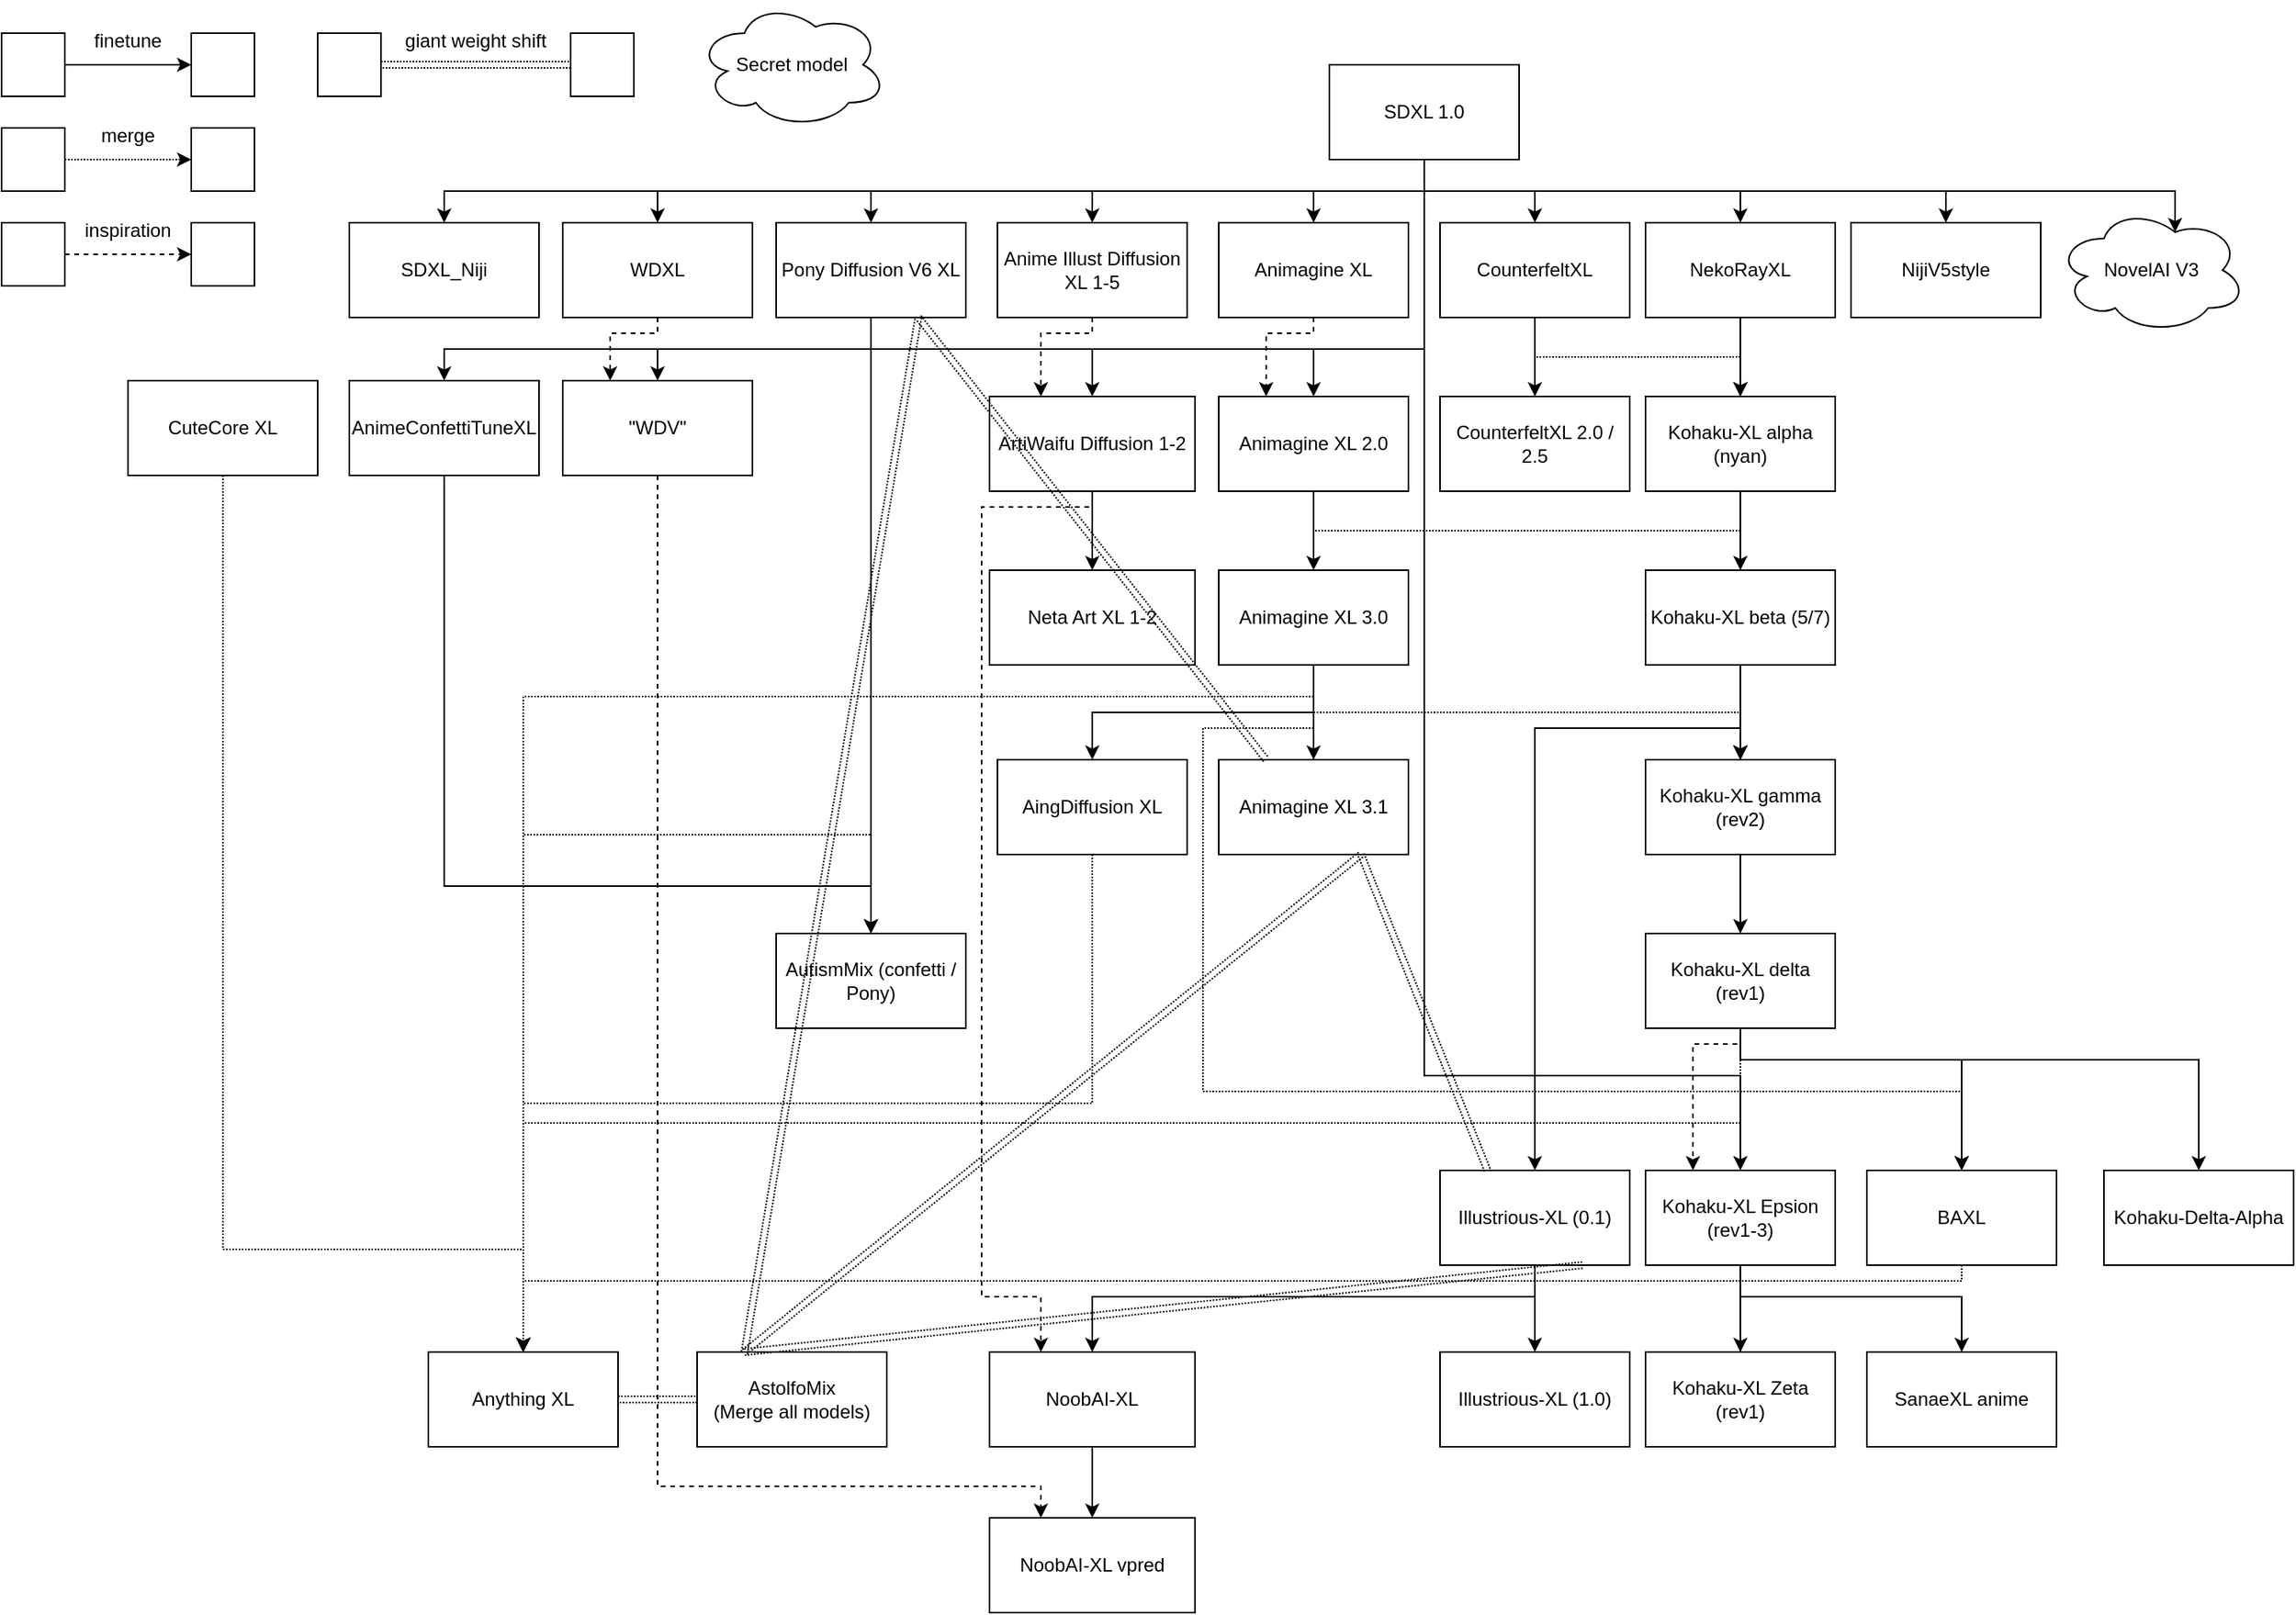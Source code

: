 <mxfile version="24.7.17">
  <diagram id="m0Ob3QLjGS2blMZskuCH" name="Page-1">
    <mxGraphModel dx="1195" dy="650" grid="1" gridSize="10" guides="1" tooltips="1" connect="1" arrows="1" fold="1" page="1" pageScale="1" pageWidth="827" pageHeight="1169" math="0" shadow="0">
      <root>
        <mxCell id="0" />
        <mxCell id="1" parent="0" />
        <mxCell id="HQqBabSzF38mMjsHobWB-1" value="Neta Art XL 1-2" style="rounded=0;whiteSpace=wrap;html=1;" vertex="1" parent="1">
          <mxGeometry x="665" y="360" width="130" height="60" as="geometry" />
        </mxCell>
        <mxCell id="ceStB5Z2nyG-vY0FfexK-5" style="edgeStyle=orthogonalEdgeStyle;rounded=0;orthogonalLoop=1;jettySize=auto;html=1;exitX=0.5;exitY=1;exitDx=0;exitDy=0;entryX=0.5;entryY=0;entryDx=0;entryDy=0;" parent="1" source="ceStB5Z2nyG-vY0FfexK-1" target="ceStB5Z2nyG-vY0FfexK-2" edge="1">
          <mxGeometry relative="1" as="geometry" />
        </mxCell>
        <mxCell id="ceStB5Z2nyG-vY0FfexK-6" style="edgeStyle=orthogonalEdgeStyle;rounded=0;orthogonalLoop=1;jettySize=auto;html=1;exitX=0.5;exitY=1;exitDx=0;exitDy=0;entryX=0.5;entryY=0;entryDx=0;entryDy=0;" parent="1" source="ceStB5Z2nyG-vY0FfexK-1" target="ceStB5Z2nyG-vY0FfexK-3" edge="1">
          <mxGeometry relative="1" as="geometry">
            <mxPoint x="970" y="100" as="sourcePoint" />
          </mxGeometry>
        </mxCell>
        <mxCell id="ceStB5Z2nyG-vY0FfexK-7" style="edgeStyle=orthogonalEdgeStyle;rounded=0;orthogonalLoop=1;jettySize=auto;html=1;exitX=0.5;exitY=1;exitDx=0;exitDy=0;entryX=0.5;entryY=0;entryDx=0;entryDy=0;" parent="1" source="ceStB5Z2nyG-vY0FfexK-1" target="ceStB5Z2nyG-vY0FfexK-4" edge="1">
          <mxGeometry relative="1" as="geometry" />
        </mxCell>
        <mxCell id="ceStB5Z2nyG-vY0FfexK-9" style="edgeStyle=orthogonalEdgeStyle;rounded=0;orthogonalLoop=1;jettySize=auto;html=1;exitX=0.5;exitY=1;exitDx=0;exitDy=0;entryX=0.5;entryY=0;entryDx=0;entryDy=0;" parent="1" source="ceStB5Z2nyG-vY0FfexK-1" target="ceStB5Z2nyG-vY0FfexK-8" edge="1">
          <mxGeometry relative="1" as="geometry">
            <mxPoint x="970" y="100" as="sourcePoint" />
          </mxGeometry>
        </mxCell>
        <mxCell id="ceStB5Z2nyG-vY0FfexK-17" style="edgeStyle=orthogonalEdgeStyle;rounded=0;orthogonalLoop=1;jettySize=auto;html=1;exitX=0.5;exitY=1;exitDx=0;exitDy=0;entryX=0.5;entryY=0;entryDx=0;entryDy=0;" parent="1" source="ceStB5Z2nyG-vY0FfexK-1" target="ceStB5Z2nyG-vY0FfexK-10" edge="1">
          <mxGeometry relative="1" as="geometry" />
        </mxCell>
        <mxCell id="ceStB5Z2nyG-vY0FfexK-21" style="edgeStyle=orthogonalEdgeStyle;rounded=0;orthogonalLoop=1;jettySize=auto;html=1;exitX=0.5;exitY=1;exitDx=0;exitDy=0;entryX=0.5;entryY=0;entryDx=0;entryDy=0;" parent="1" source="ceStB5Z2nyG-vY0FfexK-1" target="ceStB5Z2nyG-vY0FfexK-18" edge="1">
          <mxGeometry relative="1" as="geometry">
            <mxPoint x="970" y="100" as="sourcePoint" />
            <Array as="points">
              <mxPoint x="940" y="120" />
              <mxPoint x="1010" y="120" />
            </Array>
          </mxGeometry>
        </mxCell>
        <mxCell id="ceStB5Z2nyG-vY0FfexK-31" style="edgeStyle=orthogonalEdgeStyle;rounded=0;orthogonalLoop=1;jettySize=auto;html=1;exitX=0.5;exitY=1;exitDx=0;exitDy=0;entryX=0.5;entryY=0;entryDx=0;entryDy=0;" parent="1" source="ceStB5Z2nyG-vY0FfexK-1" target="ceStB5Z2nyG-vY0FfexK-29" edge="1">
          <mxGeometry relative="1" as="geometry">
            <Array as="points">
              <mxPoint x="940" y="220" />
              <mxPoint x="730" y="220" />
            </Array>
          </mxGeometry>
        </mxCell>
        <mxCell id="ceStB5Z2nyG-vY0FfexK-32" style="edgeStyle=orthogonalEdgeStyle;rounded=0;orthogonalLoop=1;jettySize=auto;html=1;exitX=0.5;exitY=1;exitDx=0;exitDy=0;entryX=0.5;entryY=0;entryDx=0;entryDy=0;" parent="1" source="ceStB5Z2nyG-vY0FfexK-1" target="ceStB5Z2nyG-vY0FfexK-27" edge="1">
          <mxGeometry relative="1" as="geometry" />
        </mxCell>
        <mxCell id="ceStB5Z2nyG-vY0FfexK-35" style="edgeStyle=orthogonalEdgeStyle;rounded=0;orthogonalLoop=1;jettySize=auto;html=1;exitX=0.5;exitY=1;exitDx=0;exitDy=0;entryX=0.625;entryY=0.2;entryDx=0;entryDy=0;entryPerimeter=0;" parent="1" source="ceStB5Z2nyG-vY0FfexK-1" target="ceStB5Z2nyG-vY0FfexK-88" edge="1">
          <mxGeometry relative="1" as="geometry">
            <mxPoint x="970" y="100" as="sourcePoint" />
            <mxPoint x="1405.0" y="140" as="targetPoint" />
            <Array as="points">
              <mxPoint x="940" y="120" />
              <mxPoint x="1415" y="120" />
            </Array>
          </mxGeometry>
        </mxCell>
        <mxCell id="ceStB5Z2nyG-vY0FfexK-41" style="edgeStyle=orthogonalEdgeStyle;rounded=0;orthogonalLoop=1;jettySize=auto;html=1;exitX=0.5;exitY=1;exitDx=0;exitDy=0;entryX=0.5;entryY=0;entryDx=0;entryDy=0;" parent="1" source="ceStB5Z2nyG-vY0FfexK-1" target="ceStB5Z2nyG-vY0FfexK-40" edge="1">
          <mxGeometry relative="1" as="geometry" />
        </mxCell>
        <mxCell id="ceStB5Z2nyG-vY0FfexK-47" style="edgeStyle=orthogonalEdgeStyle;rounded=0;orthogonalLoop=1;jettySize=auto;html=1;exitX=0.5;exitY=1;exitDx=0;exitDy=0;entryX=0.5;entryY=0;entryDx=0;entryDy=0;" parent="1" source="ceStB5Z2nyG-vY0FfexK-1" target="ceStB5Z2nyG-vY0FfexK-42" edge="1">
          <mxGeometry relative="1" as="geometry">
            <Array as="points">
              <mxPoint x="940" y="220" />
              <mxPoint x="455" y="220" />
            </Array>
          </mxGeometry>
        </mxCell>
        <mxCell id="ceStB5Z2nyG-vY0FfexK-76" style="edgeStyle=orthogonalEdgeStyle;rounded=0;orthogonalLoop=1;jettySize=auto;html=1;exitX=0.5;exitY=1;exitDx=0;exitDy=0;entryX=0.5;entryY=0;entryDx=0;entryDy=0;" parent="1" source="ceStB5Z2nyG-vY0FfexK-1" target="ceStB5Z2nyG-vY0FfexK-74" edge="1">
          <mxGeometry relative="1" as="geometry">
            <Array as="points">
              <mxPoint x="940" y="680" />
              <mxPoint x="1140" y="680" />
            </Array>
          </mxGeometry>
        </mxCell>
        <mxCell id="ceStB5Z2nyG-vY0FfexK-84" style="edgeStyle=orthogonalEdgeStyle;rounded=0;orthogonalLoop=1;jettySize=auto;html=1;exitX=0.5;exitY=1;exitDx=0;exitDy=0;entryX=0.5;entryY=0;entryDx=0;entryDy=0;" parent="1" source="ceStB5Z2nyG-vY0FfexK-1" target="ceStB5Z2nyG-vY0FfexK-82" edge="1">
          <mxGeometry relative="1" as="geometry">
            <Array as="points">
              <mxPoint x="940" y="220" />
              <mxPoint x="320" y="220" />
            </Array>
          </mxGeometry>
        </mxCell>
        <mxCell id="ceStB5Z2nyG-vY0FfexK-1" value="SDXL 1.0" style="rounded=0;whiteSpace=wrap;html=1;" parent="1" vertex="1">
          <mxGeometry x="880" y="40" width="120" height="60" as="geometry" />
        </mxCell>
        <mxCell id="ceStB5Z2nyG-vY0FfexK-2" value="SDXL_Niji" style="rounded=0;whiteSpace=wrap;html=1;" parent="1" vertex="1">
          <mxGeometry x="260" y="140" width="120" height="60" as="geometry" />
        </mxCell>
        <mxCell id="ceStB5Z2nyG-vY0FfexK-3" value="NijiV5style" style="rounded=0;whiteSpace=wrap;html=1;" parent="1" vertex="1">
          <mxGeometry x="1210" y="140" width="120" height="60" as="geometry" />
        </mxCell>
        <mxCell id="ceStB5Z2nyG-vY0FfexK-65" style="edgeStyle=orthogonalEdgeStyle;rounded=0;orthogonalLoop=1;jettySize=auto;html=1;exitX=0.5;exitY=1;exitDx=0;exitDy=0;entryX=0.5;entryY=0;entryDx=0;entryDy=0;dashed=1;dashPattern=1 1;" parent="1" source="ceStB5Z2nyG-vY0FfexK-4" target="ceStB5Z2nyG-vY0FfexK-58" edge="1">
          <mxGeometry relative="1" as="geometry" />
        </mxCell>
        <mxCell id="ceStB5Z2nyG-vY0FfexK-73" style="edgeStyle=orthogonalEdgeStyle;rounded=0;orthogonalLoop=1;jettySize=auto;html=1;exitX=0.5;exitY=1;exitDx=0;exitDy=0;entryX=0.5;entryY=0;entryDx=0;entryDy=0;" parent="1" source="ceStB5Z2nyG-vY0FfexK-4" target="ceStB5Z2nyG-vY0FfexK-72" edge="1">
          <mxGeometry relative="1" as="geometry" />
        </mxCell>
        <mxCell id="ceStB5Z2nyG-vY0FfexK-4" value="Pony Diffusion V6 XL" style="rounded=0;whiteSpace=wrap;html=1;" parent="1" vertex="1">
          <mxGeometry x="530" y="140" width="120" height="60" as="geometry" />
        </mxCell>
        <mxCell id="ceStB5Z2nyG-vY0FfexK-25" style="edgeStyle=orthogonalEdgeStyle;rounded=0;orthogonalLoop=1;jettySize=auto;html=1;exitX=0.5;exitY=1;exitDx=0;exitDy=0;entryX=0.5;entryY=0;entryDx=0;entryDy=0;" parent="1" source="ceStB5Z2nyG-vY0FfexK-8" target="ceStB5Z2nyG-vY0FfexK-24" edge="1">
          <mxGeometry relative="1" as="geometry" />
        </mxCell>
        <mxCell id="ceStB5Z2nyG-vY0FfexK-8" value="NekoRayXL" style="rounded=0;whiteSpace=wrap;html=1;" parent="1" vertex="1">
          <mxGeometry x="1080" y="140" width="120" height="60" as="geometry" />
        </mxCell>
        <mxCell id="ceStB5Z2nyG-vY0FfexK-14" style="edgeStyle=orthogonalEdgeStyle;rounded=0;orthogonalLoop=1;jettySize=auto;html=1;exitX=0.5;exitY=1;exitDx=0;exitDy=0;entryX=0.5;entryY=0;entryDx=0;entryDy=0;" parent="1" source="ceStB5Z2nyG-vY0FfexK-1" target="ceStB5Z2nyG-vY0FfexK-11" edge="1">
          <mxGeometry relative="1" as="geometry">
            <Array as="points">
              <mxPoint x="940" y="220" />
              <mxPoint x="870" y="220" />
            </Array>
          </mxGeometry>
        </mxCell>
        <mxCell id="ceStB5Z2nyG-vY0FfexK-28" style="edgeStyle=orthogonalEdgeStyle;rounded=0;orthogonalLoop=1;jettySize=auto;html=1;exitX=0.5;exitY=1;exitDx=0;exitDy=0;entryX=0.25;entryY=0;entryDx=0;entryDy=0;dashed=1;" parent="1" source="ceStB5Z2nyG-vY0FfexK-10" target="ceStB5Z2nyG-vY0FfexK-11" edge="1">
          <mxGeometry relative="1" as="geometry">
            <Array as="points">
              <mxPoint x="870" y="210" />
              <mxPoint x="840" y="210" />
            </Array>
          </mxGeometry>
        </mxCell>
        <mxCell id="ceStB5Z2nyG-vY0FfexK-10" value="Animagine XL" style="rounded=0;whiteSpace=wrap;html=1;" parent="1" vertex="1">
          <mxGeometry x="810" y="140" width="120" height="60" as="geometry" />
        </mxCell>
        <mxCell id="ceStB5Z2nyG-vY0FfexK-15" style="edgeStyle=orthogonalEdgeStyle;rounded=0;orthogonalLoop=1;jettySize=auto;html=1;exitX=0.5;exitY=1;exitDx=0;exitDy=0;entryX=0.5;entryY=0;entryDx=0;entryDy=0;" parent="1" source="ceStB5Z2nyG-vY0FfexK-11" target="ceStB5Z2nyG-vY0FfexK-12" edge="1">
          <mxGeometry relative="1" as="geometry" />
        </mxCell>
        <mxCell id="ceStB5Z2nyG-vY0FfexK-53" style="edgeStyle=orthogonalEdgeStyle;rounded=0;orthogonalLoop=1;jettySize=auto;html=1;exitX=0.5;exitY=1;exitDx=0;exitDy=0;entryX=0.5;entryY=0;entryDx=0;entryDy=0;startArrow=none;" parent="1" source="ceStB5Z2nyG-vY0FfexK-48" target="ceStB5Z2nyG-vY0FfexK-51" edge="1">
          <mxGeometry relative="1" as="geometry" />
        </mxCell>
        <mxCell id="ceStB5Z2nyG-vY0FfexK-11" value="Animagine XL 2.0" style="rounded=0;whiteSpace=wrap;html=1;" parent="1" vertex="1">
          <mxGeometry x="810" y="250" width="120" height="60" as="geometry" />
        </mxCell>
        <mxCell id="ceStB5Z2nyG-vY0FfexK-16" style="edgeStyle=orthogonalEdgeStyle;rounded=0;orthogonalLoop=1;jettySize=auto;html=1;exitX=0.5;exitY=1;exitDx=0;exitDy=0;entryX=0.5;entryY=0;entryDx=0;entryDy=0;" parent="1" source="ceStB5Z2nyG-vY0FfexK-12" target="ceStB5Z2nyG-vY0FfexK-13" edge="1">
          <mxGeometry relative="1" as="geometry" />
        </mxCell>
        <mxCell id="ceStB5Z2nyG-vY0FfexK-54" style="edgeStyle=orthogonalEdgeStyle;rounded=0;orthogonalLoop=1;jettySize=auto;html=1;exitX=0.5;exitY=1;exitDx=0;exitDy=0;entryX=0.5;entryY=0;entryDx=0;entryDy=0;dashed=1;dashPattern=1 1;" parent="1" source="ceStB5Z2nyG-vY0FfexK-12" target="ceStB5Z2nyG-vY0FfexK-51" edge="1">
          <mxGeometry relative="1" as="geometry" />
        </mxCell>
        <mxCell id="ceStB5Z2nyG-vY0FfexK-61" style="edgeStyle=orthogonalEdgeStyle;rounded=0;orthogonalLoop=1;jettySize=auto;html=1;exitX=0.5;exitY=1;exitDx=0;exitDy=0;entryX=0.5;entryY=0;entryDx=0;entryDy=0;" parent="1" source="ceStB5Z2nyG-vY0FfexK-12" target="ceStB5Z2nyG-vY0FfexK-59" edge="1">
          <mxGeometry relative="1" as="geometry" />
        </mxCell>
        <mxCell id="ceStB5Z2nyG-vY0FfexK-71" style="edgeStyle=orthogonalEdgeStyle;rounded=0;orthogonalLoop=1;jettySize=auto;html=1;exitX=0.5;exitY=1;exitDx=0;exitDy=0;entryX=0.5;entryY=0;entryDx=0;entryDy=0;dashed=1;dashPattern=1 1;" parent="1" source="ceStB5Z2nyG-vY0FfexK-12" target="ceStB5Z2nyG-vY0FfexK-68" edge="1">
          <mxGeometry relative="1" as="geometry">
            <Array as="points">
              <mxPoint x="870" y="460" />
              <mxPoint x="800" y="460" />
              <mxPoint x="800" y="690" />
              <mxPoint x="1280" y="690" />
            </Array>
          </mxGeometry>
        </mxCell>
        <mxCell id="ceStB5Z2nyG-vY0FfexK-12" value="Animagine XL 3.0" style="rounded=0;whiteSpace=wrap;html=1;" parent="1" vertex="1">
          <mxGeometry x="810" y="360" width="120" height="60" as="geometry" />
        </mxCell>
        <mxCell id="ceStB5Z2nyG-vY0FfexK-22" style="edgeStyle=orthogonalEdgeStyle;rounded=0;orthogonalLoop=1;jettySize=auto;html=1;exitX=0.5;exitY=1;exitDx=0;exitDy=0;entryX=0.5;entryY=0;entryDx=0;entryDy=0;" parent="1" source="ceStB5Z2nyG-vY0FfexK-18" target="ceStB5Z2nyG-vY0FfexK-19" edge="1">
          <mxGeometry relative="1" as="geometry" />
        </mxCell>
        <mxCell id="ceStB5Z2nyG-vY0FfexK-26" style="edgeStyle=orthogonalEdgeStyle;rounded=0;orthogonalLoop=1;jettySize=auto;html=1;exitX=0.5;exitY=1;exitDx=0;exitDy=0;entryX=0.5;entryY=0;entryDx=0;entryDy=0;dashed=1;dashPattern=1 1;" parent="1" source="ceStB5Z2nyG-vY0FfexK-18" target="ceStB5Z2nyG-vY0FfexK-24" edge="1">
          <mxGeometry relative="1" as="geometry">
            <mxPoint x="1290" y="560" as="targetPoint" />
          </mxGeometry>
        </mxCell>
        <mxCell id="ceStB5Z2nyG-vY0FfexK-18" value="CounterfeltXL" style="rounded=0;whiteSpace=wrap;html=1;" parent="1" vertex="1">
          <mxGeometry x="950" y="140" width="120" height="60" as="geometry" />
        </mxCell>
        <mxCell id="ceStB5Z2nyG-vY0FfexK-19" value="CounterfeltXL 2.0 / 2.5" style="rounded=0;whiteSpace=wrap;html=1;" parent="1" vertex="1">
          <mxGeometry x="950" y="250" width="120" height="60" as="geometry" />
        </mxCell>
        <mxCell id="ceStB5Z2nyG-vY0FfexK-49" style="edgeStyle=orthogonalEdgeStyle;rounded=0;orthogonalLoop=1;jettySize=auto;html=1;exitX=0.5;exitY=1;exitDx=0;exitDy=0;" parent="1" source="ceStB5Z2nyG-vY0FfexK-24" target="ceStB5Z2nyG-vY0FfexK-48" edge="1">
          <mxGeometry relative="1" as="geometry" />
        </mxCell>
        <mxCell id="ceStB5Z2nyG-vY0FfexK-24" value="Kohaku-XL alpha (nyan)" style="rounded=0;whiteSpace=wrap;html=1;" parent="1" vertex="1">
          <mxGeometry x="1080" y="250" width="120" height="60" as="geometry" />
        </mxCell>
        <mxCell id="ceStB5Z2nyG-vY0FfexK-30" style="edgeStyle=orthogonalEdgeStyle;rounded=0;orthogonalLoop=1;jettySize=auto;html=1;exitX=0.5;exitY=1;exitDx=0;exitDy=0;entryX=0.25;entryY=0;entryDx=0;entryDy=0;dashed=1;" parent="1" source="ceStB5Z2nyG-vY0FfexK-27" target="ceStB5Z2nyG-vY0FfexK-29" edge="1">
          <mxGeometry relative="1" as="geometry">
            <Array as="points">
              <mxPoint x="730" y="210" />
              <mxPoint x="698" y="210" />
            </Array>
          </mxGeometry>
        </mxCell>
        <mxCell id="ceStB5Z2nyG-vY0FfexK-27" value="Anime Illust Diffusion XL 1-5" style="rounded=0;whiteSpace=wrap;html=1;" parent="1" vertex="1">
          <mxGeometry x="670" y="140" width="120" height="60" as="geometry" />
        </mxCell>
        <mxCell id="ceStB5Z2nyG-vY0FfexK-39" style="edgeStyle=orthogonalEdgeStyle;rounded=0;orthogonalLoop=1;jettySize=auto;html=1;exitX=0.5;exitY=1;exitDx=0;exitDy=0;entryX=0.25;entryY=0;entryDx=0;entryDy=0;dashed=1;" parent="1" source="ceStB5Z2nyG-vY0FfexK-29" target="ceStB5Z2nyG-vY0FfexK-33" edge="1">
          <mxGeometry relative="1" as="geometry">
            <Array as="points">
              <mxPoint x="730" y="320" />
              <mxPoint x="660" y="320" />
              <mxPoint x="660" y="820" />
              <mxPoint x="698" y="820" />
            </Array>
          </mxGeometry>
        </mxCell>
        <mxCell id="HQqBabSzF38mMjsHobWB-6" style="edgeStyle=orthogonalEdgeStyle;rounded=0;orthogonalLoop=1;jettySize=auto;html=1;exitX=0.5;exitY=1;exitDx=0;exitDy=0;entryX=0.5;entryY=0;entryDx=0;entryDy=0;" edge="1" parent="1" source="ceStB5Z2nyG-vY0FfexK-29" target="HQqBabSzF38mMjsHobWB-1">
          <mxGeometry relative="1" as="geometry" />
        </mxCell>
        <mxCell id="ceStB5Z2nyG-vY0FfexK-29" value="ArtiWaifu Diffusion 1-2" style="rounded=0;whiteSpace=wrap;html=1;" parent="1" vertex="1">
          <mxGeometry x="665" y="250" width="130" height="60" as="geometry" />
        </mxCell>
        <mxCell id="ceStB5Z2nyG-vY0FfexK-45" style="edgeStyle=orthogonalEdgeStyle;rounded=0;orthogonalLoop=1;jettySize=auto;html=1;exitX=0.5;exitY=1;exitDx=0;exitDy=0;entryX=0.5;entryY=0;entryDx=0;entryDy=0;" parent="1" source="ceStB5Z2nyG-vY0FfexK-33" target="ceStB5Z2nyG-vY0FfexK-44" edge="1">
          <mxGeometry relative="1" as="geometry" />
        </mxCell>
        <mxCell id="ceStB5Z2nyG-vY0FfexK-33" value="NoobAI-XL" style="rounded=0;whiteSpace=wrap;html=1;" parent="1" vertex="1">
          <mxGeometry x="665" y="855" width="130" height="60" as="geometry" />
        </mxCell>
        <mxCell id="ceStB5Z2nyG-vY0FfexK-37" style="edgeStyle=orthogonalEdgeStyle;rounded=0;orthogonalLoop=1;jettySize=auto;html=1;exitX=0.5;exitY=1;exitDx=0;exitDy=0;entryX=0.5;entryY=0;entryDx=0;entryDy=0;" parent="1" source="ceStB5Z2nyG-vY0FfexK-36" target="ceStB5Z2nyG-vY0FfexK-33" edge="1">
          <mxGeometry relative="1" as="geometry">
            <Array as="points">
              <mxPoint x="1010" y="820" />
              <mxPoint x="730" y="820" />
            </Array>
          </mxGeometry>
        </mxCell>
        <mxCell id="HQqBabSzF38mMjsHobWB-5" style="edgeStyle=orthogonalEdgeStyle;rounded=0;orthogonalLoop=1;jettySize=auto;html=1;exitX=0.5;exitY=1;exitDx=0;exitDy=0;entryX=0.5;entryY=0;entryDx=0;entryDy=0;" edge="1" parent="1" source="ceStB5Z2nyG-vY0FfexK-36" target="HQqBabSzF38mMjsHobWB-4">
          <mxGeometry relative="1" as="geometry" />
        </mxCell>
        <mxCell id="ceStB5Z2nyG-vY0FfexK-36" value="&lt;div&gt;Illustrious-XL (0.1)&lt;/div&gt;" style="rounded=0;whiteSpace=wrap;html=1;" parent="1" vertex="1">
          <mxGeometry x="950" y="740" width="120" height="60" as="geometry" />
        </mxCell>
        <mxCell id="ceStB5Z2nyG-vY0FfexK-43" style="edgeStyle=orthogonalEdgeStyle;rounded=0;orthogonalLoop=1;jettySize=auto;html=1;exitX=0.5;exitY=1;exitDx=0;exitDy=0;entryX=0.25;entryY=0;entryDx=0;entryDy=0;dashed=1;" parent="1" source="ceStB5Z2nyG-vY0FfexK-40" target="ceStB5Z2nyG-vY0FfexK-42" edge="1">
          <mxGeometry relative="1" as="geometry">
            <Array as="points">
              <mxPoint x="455" y="210" />
              <mxPoint x="425" y="210" />
            </Array>
          </mxGeometry>
        </mxCell>
        <mxCell id="ceStB5Z2nyG-vY0FfexK-40" value="WDXL" style="rounded=0;whiteSpace=wrap;html=1;" parent="1" vertex="1">
          <mxGeometry x="395" y="140" width="120" height="60" as="geometry" />
        </mxCell>
        <mxCell id="ceStB5Z2nyG-vY0FfexK-46" style="edgeStyle=orthogonalEdgeStyle;rounded=0;orthogonalLoop=1;jettySize=auto;html=1;exitX=0.5;exitY=1;exitDx=0;exitDy=0;entryX=0.25;entryY=0;entryDx=0;entryDy=0;dashed=1;" parent="1" source="ceStB5Z2nyG-vY0FfexK-42" target="ceStB5Z2nyG-vY0FfexK-44" edge="1">
          <mxGeometry relative="1" as="geometry">
            <Array as="points">
              <mxPoint x="455" y="940" />
              <mxPoint x="698" y="940" />
            </Array>
          </mxGeometry>
        </mxCell>
        <mxCell id="ceStB5Z2nyG-vY0FfexK-42" value="&quot;WDV&quot;" style="rounded=0;whiteSpace=wrap;html=1;" parent="1" vertex="1">
          <mxGeometry x="395" y="240" width="120" height="60" as="geometry" />
        </mxCell>
        <mxCell id="ceStB5Z2nyG-vY0FfexK-44" value="NoobAI-XL vpred" style="rounded=0;whiteSpace=wrap;html=1;" parent="1" vertex="1">
          <mxGeometry x="665" y="960" width="130" height="60" as="geometry" />
        </mxCell>
        <mxCell id="ceStB5Z2nyG-vY0FfexK-50" style="edgeStyle=orthogonalEdgeStyle;rounded=0;orthogonalLoop=1;jettySize=auto;html=1;exitX=0.5;exitY=1;exitDx=0;exitDy=0;entryX=0.5;entryY=0;entryDx=0;entryDy=0;" parent="1" source="ceStB5Z2nyG-vY0FfexK-48" target="ceStB5Z2nyG-vY0FfexK-36" edge="1">
          <mxGeometry relative="1" as="geometry">
            <Array as="points">
              <mxPoint x="1140" y="460" />
              <mxPoint x="1010" y="460" />
            </Array>
          </mxGeometry>
        </mxCell>
        <mxCell id="ceStB5Z2nyG-vY0FfexK-52" style="edgeStyle=orthogonalEdgeStyle;rounded=0;orthogonalLoop=1;jettySize=auto;html=1;exitX=0.5;exitY=1;exitDx=0;exitDy=0;entryX=0.5;entryY=0;entryDx=0;entryDy=0;" parent="1" source="ceStB5Z2nyG-vY0FfexK-48" target="ceStB5Z2nyG-vY0FfexK-51" edge="1">
          <mxGeometry relative="1" as="geometry" />
        </mxCell>
        <mxCell id="ceStB5Z2nyG-vY0FfexK-56" style="edgeStyle=orthogonalEdgeStyle;rounded=0;orthogonalLoop=1;jettySize=auto;html=1;exitX=0.5;exitY=1;exitDx=0;exitDy=0;entryX=0.5;entryY=0;entryDx=0;entryDy=0;" parent="1" source="ceStB5Z2nyG-vY0FfexK-51" target="ceStB5Z2nyG-vY0FfexK-55" edge="1">
          <mxGeometry relative="1" as="geometry" />
        </mxCell>
        <mxCell id="ceStB5Z2nyG-vY0FfexK-51" value="Kohaku-XL gamma (rev2)" style="rounded=0;whiteSpace=wrap;html=1;" parent="1" vertex="1">
          <mxGeometry x="1080" y="480" width="120" height="60" as="geometry" />
        </mxCell>
        <mxCell id="ceStB5Z2nyG-vY0FfexK-70" style="edgeStyle=orthogonalEdgeStyle;rounded=0;orthogonalLoop=1;jettySize=auto;html=1;exitX=0.5;exitY=1;exitDx=0;exitDy=0;entryX=0.5;entryY=0;entryDx=0;entryDy=0;" parent="1" source="ceStB5Z2nyG-vY0FfexK-55" target="ceStB5Z2nyG-vY0FfexK-68" edge="1">
          <mxGeometry relative="1" as="geometry">
            <Array as="points">
              <mxPoint x="1140" y="670" />
              <mxPoint x="1280" y="670" />
            </Array>
          </mxGeometry>
        </mxCell>
        <mxCell id="ceStB5Z2nyG-vY0FfexK-75" style="edgeStyle=orthogonalEdgeStyle;rounded=0;orthogonalLoop=1;jettySize=auto;html=1;exitX=0.5;exitY=1;exitDx=0;exitDy=0;entryX=0.25;entryY=0;entryDx=0;entryDy=0;dashed=1;" parent="1" source="ceStB5Z2nyG-vY0FfexK-55" target="ceStB5Z2nyG-vY0FfexK-74" edge="1">
          <mxGeometry relative="1" as="geometry">
            <Array as="points">
              <mxPoint x="1140" y="660" />
              <mxPoint x="1110" y="660" />
            </Array>
          </mxGeometry>
        </mxCell>
        <mxCell id="ceStB5Z2nyG-vY0FfexK-78" style="edgeStyle=orthogonalEdgeStyle;rounded=0;orthogonalLoop=1;jettySize=auto;html=1;exitX=0.5;exitY=1;exitDx=0;exitDy=0;entryX=0.5;entryY=0;entryDx=0;entryDy=0;startArrow=none;" parent="1" source="ceStB5Z2nyG-vY0FfexK-55" target="ceStB5Z2nyG-vY0FfexK-77" edge="1">
          <mxGeometry relative="1" as="geometry">
            <Array as="points">
              <mxPoint x="1140" y="670" />
              <mxPoint x="1430" y="670" />
            </Array>
          </mxGeometry>
        </mxCell>
        <mxCell id="ceStB5Z2nyG-vY0FfexK-55" value="Kohaku-XL delta (rev1)" style="rounded=0;whiteSpace=wrap;html=1;" parent="1" vertex="1">
          <mxGeometry x="1080" y="590" width="120" height="60" as="geometry" />
        </mxCell>
        <mxCell id="ceStB5Z2nyG-vY0FfexK-58" value="Anything XL" style="rounded=0;whiteSpace=wrap;html=1;" parent="1" vertex="1">
          <mxGeometry x="310" y="855" width="120" height="60" as="geometry" />
        </mxCell>
        <mxCell id="ceStB5Z2nyG-vY0FfexK-63" style="edgeStyle=orthogonalEdgeStyle;rounded=0;orthogonalLoop=1;jettySize=auto;html=1;exitX=0.5;exitY=1;exitDx=0;exitDy=0;entryX=0.5;entryY=0;entryDx=0;entryDy=0;dashed=1;dashPattern=1 1;" parent="1" source="ceStB5Z2nyG-vY0FfexK-59" target="ceStB5Z2nyG-vY0FfexK-58" edge="1">
          <mxGeometry relative="1" as="geometry">
            <mxPoint x="955" y="1055" as="targetPoint" />
          </mxGeometry>
        </mxCell>
        <mxCell id="ceStB5Z2nyG-vY0FfexK-59" value="AingDiffusion XL" style="rounded=0;whiteSpace=wrap;html=1;" parent="1" vertex="1">
          <mxGeometry x="670" y="480" width="120" height="60" as="geometry" />
        </mxCell>
        <mxCell id="ceStB5Z2nyG-vY0FfexK-67" style="edgeStyle=orthogonalEdgeStyle;rounded=0;orthogonalLoop=1;jettySize=auto;html=1;exitX=0.5;exitY=1;exitDx=0;exitDy=0;entryX=0.5;entryY=0;entryDx=0;entryDy=0;dashed=1;dashPattern=1 1;" parent="1" source="ceStB5Z2nyG-vY0FfexK-66" target="ceStB5Z2nyG-vY0FfexK-58" edge="1">
          <mxGeometry relative="1" as="geometry">
            <mxPoint x="955" y="1055" as="targetPoint" />
            <Array as="points">
              <mxPoint x="180" y="790" />
              <mxPoint x="370" y="790" />
            </Array>
          </mxGeometry>
        </mxCell>
        <mxCell id="ceStB5Z2nyG-vY0FfexK-66" value="CuteCore XL" style="rounded=0;whiteSpace=wrap;html=1;" parent="1" vertex="1">
          <mxGeometry x="120" y="240" width="120" height="60" as="geometry" />
        </mxCell>
        <mxCell id="ceStB5Z2nyG-vY0FfexK-69" style="edgeStyle=orthogonalEdgeStyle;rounded=0;orthogonalLoop=1;jettySize=auto;html=1;exitX=0.5;exitY=1;exitDx=0;exitDy=0;entryX=0.5;entryY=0;entryDx=0;entryDy=0;dashed=1;dashPattern=1 1;" parent="1" source="ceStB5Z2nyG-vY0FfexK-68" target="ceStB5Z2nyG-vY0FfexK-58" edge="1">
          <mxGeometry relative="1" as="geometry">
            <mxPoint x="955" y="1055" as="targetPoint" />
            <Array as="points">
              <mxPoint x="1280" y="810" />
              <mxPoint x="370" y="810" />
            </Array>
          </mxGeometry>
        </mxCell>
        <mxCell id="ceStB5Z2nyG-vY0FfexK-68" value="BAXL" style="rounded=0;whiteSpace=wrap;html=1;" parent="1" vertex="1">
          <mxGeometry x="1220" y="740" width="120" height="60" as="geometry" />
        </mxCell>
        <mxCell id="ceStB5Z2nyG-vY0FfexK-72" value="AutismMix (confetti / Pony)" style="rounded=0;whiteSpace=wrap;html=1;" parent="1" vertex="1">
          <mxGeometry x="530" y="590" width="120" height="60" as="geometry" />
        </mxCell>
        <mxCell id="ceStB5Z2nyG-vY0FfexK-80" style="edgeStyle=orthogonalEdgeStyle;rounded=0;orthogonalLoop=1;jettySize=auto;html=1;exitX=0.5;exitY=1;exitDx=0;exitDy=0;entryX=0.5;entryY=0;entryDx=0;entryDy=0;" parent="1" source="ceStB5Z2nyG-vY0FfexK-74" target="ceStB5Z2nyG-vY0FfexK-79" edge="1">
          <mxGeometry relative="1" as="geometry">
            <Array as="points">
              <mxPoint x="1140" y="820" />
              <mxPoint x="1280" y="820" />
            </Array>
          </mxGeometry>
        </mxCell>
        <mxCell id="ceStB5Z2nyG-vY0FfexK-86" style="edgeStyle=orthogonalEdgeStyle;rounded=0;orthogonalLoop=1;jettySize=auto;html=1;exitX=0.5;exitY=1;exitDx=0;exitDy=0;entryX=0.5;entryY=0;entryDx=0;entryDy=0;" parent="1" source="ceStB5Z2nyG-vY0FfexK-74" target="ceStB5Z2nyG-vY0FfexK-81" edge="1">
          <mxGeometry relative="1" as="geometry" />
        </mxCell>
        <mxCell id="ceStB5Z2nyG-vY0FfexK-77" value="Kohaku-Delta-Alpha" style="rounded=0;whiteSpace=wrap;html=1;" parent="1" vertex="1">
          <mxGeometry x="1370" y="740" width="120" height="60" as="geometry" />
        </mxCell>
        <mxCell id="ceStB5Z2nyG-vY0FfexK-79" value="SanaeXL anime" style="rounded=0;whiteSpace=wrap;html=1;" parent="1" vertex="1">
          <mxGeometry x="1220" y="855" width="120" height="60" as="geometry" />
        </mxCell>
        <mxCell id="ceStB5Z2nyG-vY0FfexK-83" style="edgeStyle=orthogonalEdgeStyle;rounded=0;orthogonalLoop=1;jettySize=auto;html=1;exitX=0.5;exitY=1;exitDx=0;exitDy=0;entryX=0.5;entryY=0;entryDx=0;entryDy=0;" parent="1" source="ceStB5Z2nyG-vY0FfexK-82" target="ceStB5Z2nyG-vY0FfexK-72" edge="1">
          <mxGeometry relative="1" as="geometry">
            <Array as="points">
              <mxPoint x="320" y="560" />
              <mxPoint x="590" y="560" />
            </Array>
          </mxGeometry>
        </mxCell>
        <mxCell id="ceStB5Z2nyG-vY0FfexK-82" value="AnimeConfettiTuneXL" style="rounded=0;whiteSpace=wrap;html=1;" parent="1" vertex="1">
          <mxGeometry x="260" y="240" width="120" height="60" as="geometry" />
        </mxCell>
        <mxCell id="ceStB5Z2nyG-vY0FfexK-88" value="&lt;span&gt;NovelAI V3&lt;/span&gt;" style="ellipse;shape=cloud;whiteSpace=wrap;html=1;" parent="1" vertex="1">
          <mxGeometry x="1340" y="130" width="120" height="80" as="geometry" />
        </mxCell>
        <mxCell id="ceStB5Z2nyG-vY0FfexK-48" value="Kohaku-XL beta (5/7)" style="rounded=0;whiteSpace=wrap;html=1;" parent="1" vertex="1">
          <mxGeometry x="1080" y="360" width="120" height="60" as="geometry" />
        </mxCell>
        <mxCell id="ceStB5Z2nyG-vY0FfexK-89" value="" style="edgeStyle=orthogonalEdgeStyle;rounded=0;orthogonalLoop=1;jettySize=auto;html=1;exitX=0.5;exitY=1;exitDx=0;exitDy=0;entryX=0.5;entryY=0;entryDx=0;entryDy=0;endArrow=none;dashed=1;dashPattern=1 1;" parent="1" source="ceStB5Z2nyG-vY0FfexK-11" target="ceStB5Z2nyG-vY0FfexK-48" edge="1">
          <mxGeometry relative="1" as="geometry">
            <mxPoint x="870" y="310" as="sourcePoint" />
            <mxPoint x="1140" y="450" as="targetPoint" />
          </mxGeometry>
        </mxCell>
        <mxCell id="ceStB5Z2nyG-vY0FfexK-13" value="Animagine XL 3.1" style="rounded=0;whiteSpace=wrap;html=1;" parent="1" vertex="1">
          <mxGeometry x="810" y="480" width="120" height="60" as="geometry" />
        </mxCell>
        <mxCell id="ceStB5Z2nyG-vY0FfexK-90" value="" style="edgeStyle=orthogonalEdgeStyle;rounded=0;orthogonalLoop=1;jettySize=auto;html=1;exitX=0.5;exitY=1;exitDx=0;exitDy=0;entryX=0.5;entryY=0;entryDx=0;entryDy=0;endArrow=none;" parent="1" source="ceStB5Z2nyG-vY0FfexK-12" target="ceStB5Z2nyG-vY0FfexK-13" edge="1">
          <mxGeometry relative="1" as="geometry">
            <mxPoint x="870" y="420" as="sourcePoint" />
            <mxPoint x="955" y="1055" as="targetPoint" />
          </mxGeometry>
        </mxCell>
        <mxCell id="ceStB5Z2nyG-vY0FfexK-74" value="Kohaku-XL Epsion (rev1-3)" style="rounded=0;whiteSpace=wrap;html=1;" parent="1" vertex="1">
          <mxGeometry x="1080" y="740" width="120" height="60" as="geometry" />
        </mxCell>
        <mxCell id="ceStB5Z2nyG-vY0FfexK-81" value="Kohaku-XL Zeta (rev1)" style="rounded=0;whiteSpace=wrap;html=1;" parent="1" vertex="1">
          <mxGeometry x="1080" y="855" width="120" height="60" as="geometry" />
        </mxCell>
        <mxCell id="ceStB5Z2nyG-vY0FfexK-92" value="" style="edgeStyle=orthogonalEdgeStyle;rounded=0;orthogonalLoop=1;jettySize=auto;html=1;entryX=0.5;entryY=0;entryDx=0;entryDy=0;endArrow=none;exitX=0.5;exitY=1;exitDx=0;exitDy=0;" parent="1" source="ceStB5Z2nyG-vY0FfexK-74" target="ceStB5Z2nyG-vY0FfexK-81" edge="1">
          <mxGeometry relative="1" as="geometry">
            <mxPoint x="1140" y="800" as="sourcePoint" />
            <mxPoint x="955" y="1095" as="targetPoint" />
          </mxGeometry>
        </mxCell>
        <mxCell id="ceStB5Z2nyG-vY0FfexK-94" value="" style="endArrow=classic;startArrow=classic;html=1;rounded=0;dashed=1;dashPattern=1 1;entryX=0.25;entryY=0;entryDx=0;entryDy=0;exitX=0.75;exitY=1;exitDx=0;exitDy=0;shape=link;" parent="1" source="ceStB5Z2nyG-vY0FfexK-4" target="ceStB5Z2nyG-vY0FfexK-13" edge="1">
          <mxGeometry width="50" height="50" relative="1" as="geometry">
            <mxPoint x="750" y="600" as="sourcePoint" />
            <mxPoint x="800" y="550" as="targetPoint" />
          </mxGeometry>
        </mxCell>
        <mxCell id="ceStB5Z2nyG-vY0FfexK-96" value="" style="endArrow=classic;startArrow=classic;html=1;rounded=0;dashed=1;dashPattern=1 1;entryX=0.25;entryY=0;entryDx=0;entryDy=0;exitX=0.75;exitY=1;exitDx=0;exitDy=0;shape=link;" parent="1" source="ceStB5Z2nyG-vY0FfexK-13" target="ceStB5Z2nyG-vY0FfexK-36" edge="1">
          <mxGeometry width="50" height="50" relative="1" as="geometry">
            <mxPoint x="630" y="210" as="sourcePoint" />
            <mxPoint x="850" y="490" as="targetPoint" />
          </mxGeometry>
        </mxCell>
        <mxCell id="ceStB5Z2nyG-vY0FfexK-97" style="edgeStyle=orthogonalEdgeStyle;rounded=0;orthogonalLoop=1;jettySize=auto;html=1;exitX=0.5;exitY=1;exitDx=0;exitDy=0;entryX=0.5;entryY=0;entryDx=0;entryDy=0;dashed=1;dashPattern=1 1;" parent="1" source="ceStB5Z2nyG-vY0FfexK-12" target="ceStB5Z2nyG-vY0FfexK-58" edge="1">
          <mxGeometry relative="1" as="geometry">
            <mxPoint x="1290" y="770" as="sourcePoint" />
            <mxPoint x="380" y="825" as="targetPoint" />
            <Array as="points">
              <mxPoint x="870" y="440" />
              <mxPoint x="370" y="440" />
            </Array>
          </mxGeometry>
        </mxCell>
        <mxCell id="ceStB5Z2nyG-vY0FfexK-98" style="edgeStyle=orthogonalEdgeStyle;rounded=0;orthogonalLoop=1;jettySize=auto;html=1;exitX=0.5;exitY=1;exitDx=0;exitDy=0;entryX=0.5;entryY=0;entryDx=0;entryDy=0;dashed=1;dashPattern=1 1;" parent="1" source="ceStB5Z2nyG-vY0FfexK-55" target="ceStB5Z2nyG-vY0FfexK-58" edge="1">
          <mxGeometry relative="1" as="geometry">
            <mxPoint x="380" y="825" as="targetPoint" />
            <mxPoint x="740.0" y="550" as="sourcePoint" />
            <Array as="points">
              <mxPoint x="1140" y="710" />
              <mxPoint x="370" y="710" />
            </Array>
          </mxGeometry>
        </mxCell>
        <mxCell id="ceStB5Z2nyG-vY0FfexK-99" value="AstolfoMix&lt;div&gt;(Merge all models)&lt;/div&gt;" style="rounded=0;whiteSpace=wrap;html=1;" parent="1" vertex="1">
          <mxGeometry x="480" y="855" width="120" height="60" as="geometry" />
        </mxCell>
        <mxCell id="VTimNEyISFytidm33jTm-4" style="edgeStyle=orthogonalEdgeStyle;rounded=0;orthogonalLoop=1;jettySize=auto;html=1;exitX=1;exitY=0.5;exitDx=0;exitDy=0;entryX=0;entryY=0.5;entryDx=0;entryDy=0;" parent="1" source="VTimNEyISFytidm33jTm-1" target="VTimNEyISFytidm33jTm-3" edge="1">
          <mxGeometry relative="1" as="geometry" />
        </mxCell>
        <mxCell id="VTimNEyISFytidm33jTm-1" value="" style="rounded=0;whiteSpace=wrap;html=1;" parent="1" vertex="1">
          <mxGeometry x="40" y="20" width="40" height="40" as="geometry" />
        </mxCell>
        <mxCell id="VTimNEyISFytidm33jTm-3" value="" style="rounded=0;whiteSpace=wrap;html=1;" parent="1" vertex="1">
          <mxGeometry x="160" y="20" width="40" height="40" as="geometry" />
        </mxCell>
        <mxCell id="VTimNEyISFytidm33jTm-5" value="finetune" style="text;html=1;align=center;verticalAlign=middle;whiteSpace=wrap;rounded=0;" parent="1" vertex="1">
          <mxGeometry x="90" y="10" width="60" height="30" as="geometry" />
        </mxCell>
        <mxCell id="VTimNEyISFytidm33jTm-6" style="edgeStyle=orthogonalEdgeStyle;rounded=0;orthogonalLoop=1;jettySize=auto;html=1;exitX=1;exitY=0.5;exitDx=0;exitDy=0;entryX=0;entryY=0.5;entryDx=0;entryDy=0;dashed=1;dashPattern=1 1;" parent="1" source="VTimNEyISFytidm33jTm-7" target="VTimNEyISFytidm33jTm-8" edge="1">
          <mxGeometry relative="1" as="geometry" />
        </mxCell>
        <mxCell id="VTimNEyISFytidm33jTm-7" value="" style="rounded=0;whiteSpace=wrap;html=1;" parent="1" vertex="1">
          <mxGeometry x="40" y="80" width="40" height="40" as="geometry" />
        </mxCell>
        <mxCell id="VTimNEyISFytidm33jTm-8" value="" style="rounded=0;whiteSpace=wrap;html=1;" parent="1" vertex="1">
          <mxGeometry x="160" y="80" width="40" height="40" as="geometry" />
        </mxCell>
        <mxCell id="VTimNEyISFytidm33jTm-9" value="merge" style="text;html=1;align=center;verticalAlign=middle;whiteSpace=wrap;rounded=0;" parent="1" vertex="1">
          <mxGeometry x="90" y="70" width="60" height="30" as="geometry" />
        </mxCell>
        <mxCell id="VTimNEyISFytidm33jTm-10" style="edgeStyle=orthogonalEdgeStyle;rounded=0;orthogonalLoop=1;jettySize=auto;html=1;exitX=1;exitY=0.5;exitDx=0;exitDy=0;entryX=0;entryY=0.5;entryDx=0;entryDy=0;dashed=1;" parent="1" source="VTimNEyISFytidm33jTm-11" target="VTimNEyISFytidm33jTm-12" edge="1">
          <mxGeometry relative="1" as="geometry" />
        </mxCell>
        <mxCell id="VTimNEyISFytidm33jTm-11" value="" style="rounded=0;whiteSpace=wrap;html=1;" parent="1" vertex="1">
          <mxGeometry x="40" y="140" width="40" height="40" as="geometry" />
        </mxCell>
        <mxCell id="VTimNEyISFytidm33jTm-12" value="" style="rounded=0;whiteSpace=wrap;html=1;" parent="1" vertex="1">
          <mxGeometry x="160" y="140" width="40" height="40" as="geometry" />
        </mxCell>
        <mxCell id="VTimNEyISFytidm33jTm-13" value="inspiration" style="text;html=1;align=center;verticalAlign=middle;whiteSpace=wrap;rounded=0;" parent="1" vertex="1">
          <mxGeometry x="90" y="130" width="60" height="30" as="geometry" />
        </mxCell>
        <mxCell id="VTimNEyISFytidm33jTm-14" style="edgeStyle=orthogonalEdgeStyle;rounded=0;orthogonalLoop=1;jettySize=auto;html=1;exitX=1;exitY=0.5;exitDx=0;exitDy=0;entryX=0;entryY=0.5;entryDx=0;entryDy=0;shape=link;dashed=1;dashPattern=1 1;" parent="1" source="VTimNEyISFytidm33jTm-15" target="VTimNEyISFytidm33jTm-16" edge="1">
          <mxGeometry relative="1" as="geometry" />
        </mxCell>
        <mxCell id="VTimNEyISFytidm33jTm-15" value="" style="rounded=0;whiteSpace=wrap;html=1;" parent="1" vertex="1">
          <mxGeometry x="240" y="20" width="40" height="40" as="geometry" />
        </mxCell>
        <mxCell id="VTimNEyISFytidm33jTm-16" value="" style="rounded=0;whiteSpace=wrap;html=1;" parent="1" vertex="1">
          <mxGeometry x="400" y="20" width="40" height="40" as="geometry" />
        </mxCell>
        <mxCell id="VTimNEyISFytidm33jTm-17" value="giant weight shift" style="text;html=1;align=center;verticalAlign=middle;whiteSpace=wrap;rounded=0;" parent="1" vertex="1">
          <mxGeometry x="290" y="10" width="100" height="30" as="geometry" />
        </mxCell>
        <mxCell id="VTimNEyISFytidm33jTm-18" value="Secret model" style="ellipse;shape=cloud;whiteSpace=wrap;html=1;" parent="1" vertex="1">
          <mxGeometry x="480" width="120" height="80" as="geometry" />
        </mxCell>
        <mxCell id="VTimNEyISFytidm33jTm-19" value="" style="endArrow=classic;startArrow=classic;html=1;rounded=0;dashed=1;dashPattern=1 1;entryX=0.75;entryY=1;entryDx=0;entryDy=0;exitX=0.25;exitY=0;exitDx=0;exitDy=0;shape=link;" parent="1" source="ceStB5Z2nyG-vY0FfexK-99" target="ceStB5Z2nyG-vY0FfexK-36" edge="1">
          <mxGeometry width="50" height="50" relative="1" as="geometry">
            <mxPoint x="910" y="550" as="sourcePoint" />
            <mxPoint x="990" y="750" as="targetPoint" />
          </mxGeometry>
        </mxCell>
        <mxCell id="VTimNEyISFytidm33jTm-20" value="" style="endArrow=classic;startArrow=classic;html=1;rounded=0;dashed=1;dashPattern=1 1;entryX=0.75;entryY=1;entryDx=0;entryDy=0;exitX=0.25;exitY=0;exitDx=0;exitDy=0;shape=link;" parent="1" source="ceStB5Z2nyG-vY0FfexK-99" target="ceStB5Z2nyG-vY0FfexK-13" edge="1">
          <mxGeometry width="50" height="50" relative="1" as="geometry">
            <mxPoint x="1360" y="430" as="sourcePoint" />
            <mxPoint x="1050" y="750" as="targetPoint" />
          </mxGeometry>
        </mxCell>
        <mxCell id="VTimNEyISFytidm33jTm-21" value="" style="endArrow=classic;startArrow=classic;html=1;rounded=0;dashed=1;dashPattern=1 1;entryX=0.75;entryY=1;entryDx=0;entryDy=0;exitX=0.25;exitY=0;exitDx=0;exitDy=0;shape=link;" parent="1" source="ceStB5Z2nyG-vY0FfexK-99" target="ceStB5Z2nyG-vY0FfexK-4" edge="1">
          <mxGeometry width="50" height="50" relative="1" as="geometry">
            <mxPoint x="1360" y="430" as="sourcePoint" />
            <mxPoint x="910" y="490" as="targetPoint" />
          </mxGeometry>
        </mxCell>
        <mxCell id="VTimNEyISFytidm33jTm-22" value="" style="endArrow=classic;startArrow=classic;html=1;rounded=0;dashed=1;dashPattern=1 1;entryX=1;entryY=0.5;entryDx=0;entryDy=0;exitX=0;exitY=0.5;exitDx=0;exitDy=0;shape=link;" parent="1" source="ceStB5Z2nyG-vY0FfexK-99" target="ceStB5Z2nyG-vY0FfexK-58" edge="1">
          <mxGeometry width="50" height="50" relative="1" as="geometry">
            <mxPoint x="520" y="865" as="sourcePoint" />
            <mxPoint x="910" y="550" as="targetPoint" />
          </mxGeometry>
        </mxCell>
        <mxCell id="HQqBabSzF38mMjsHobWB-4" value="&lt;div&gt;Illustrious-XL (1.0)&lt;/div&gt;" style="rounded=0;whiteSpace=wrap;html=1;" vertex="1" parent="1">
          <mxGeometry x="950" y="855" width="120" height="60" as="geometry" />
        </mxCell>
      </root>
    </mxGraphModel>
  </diagram>
</mxfile>
